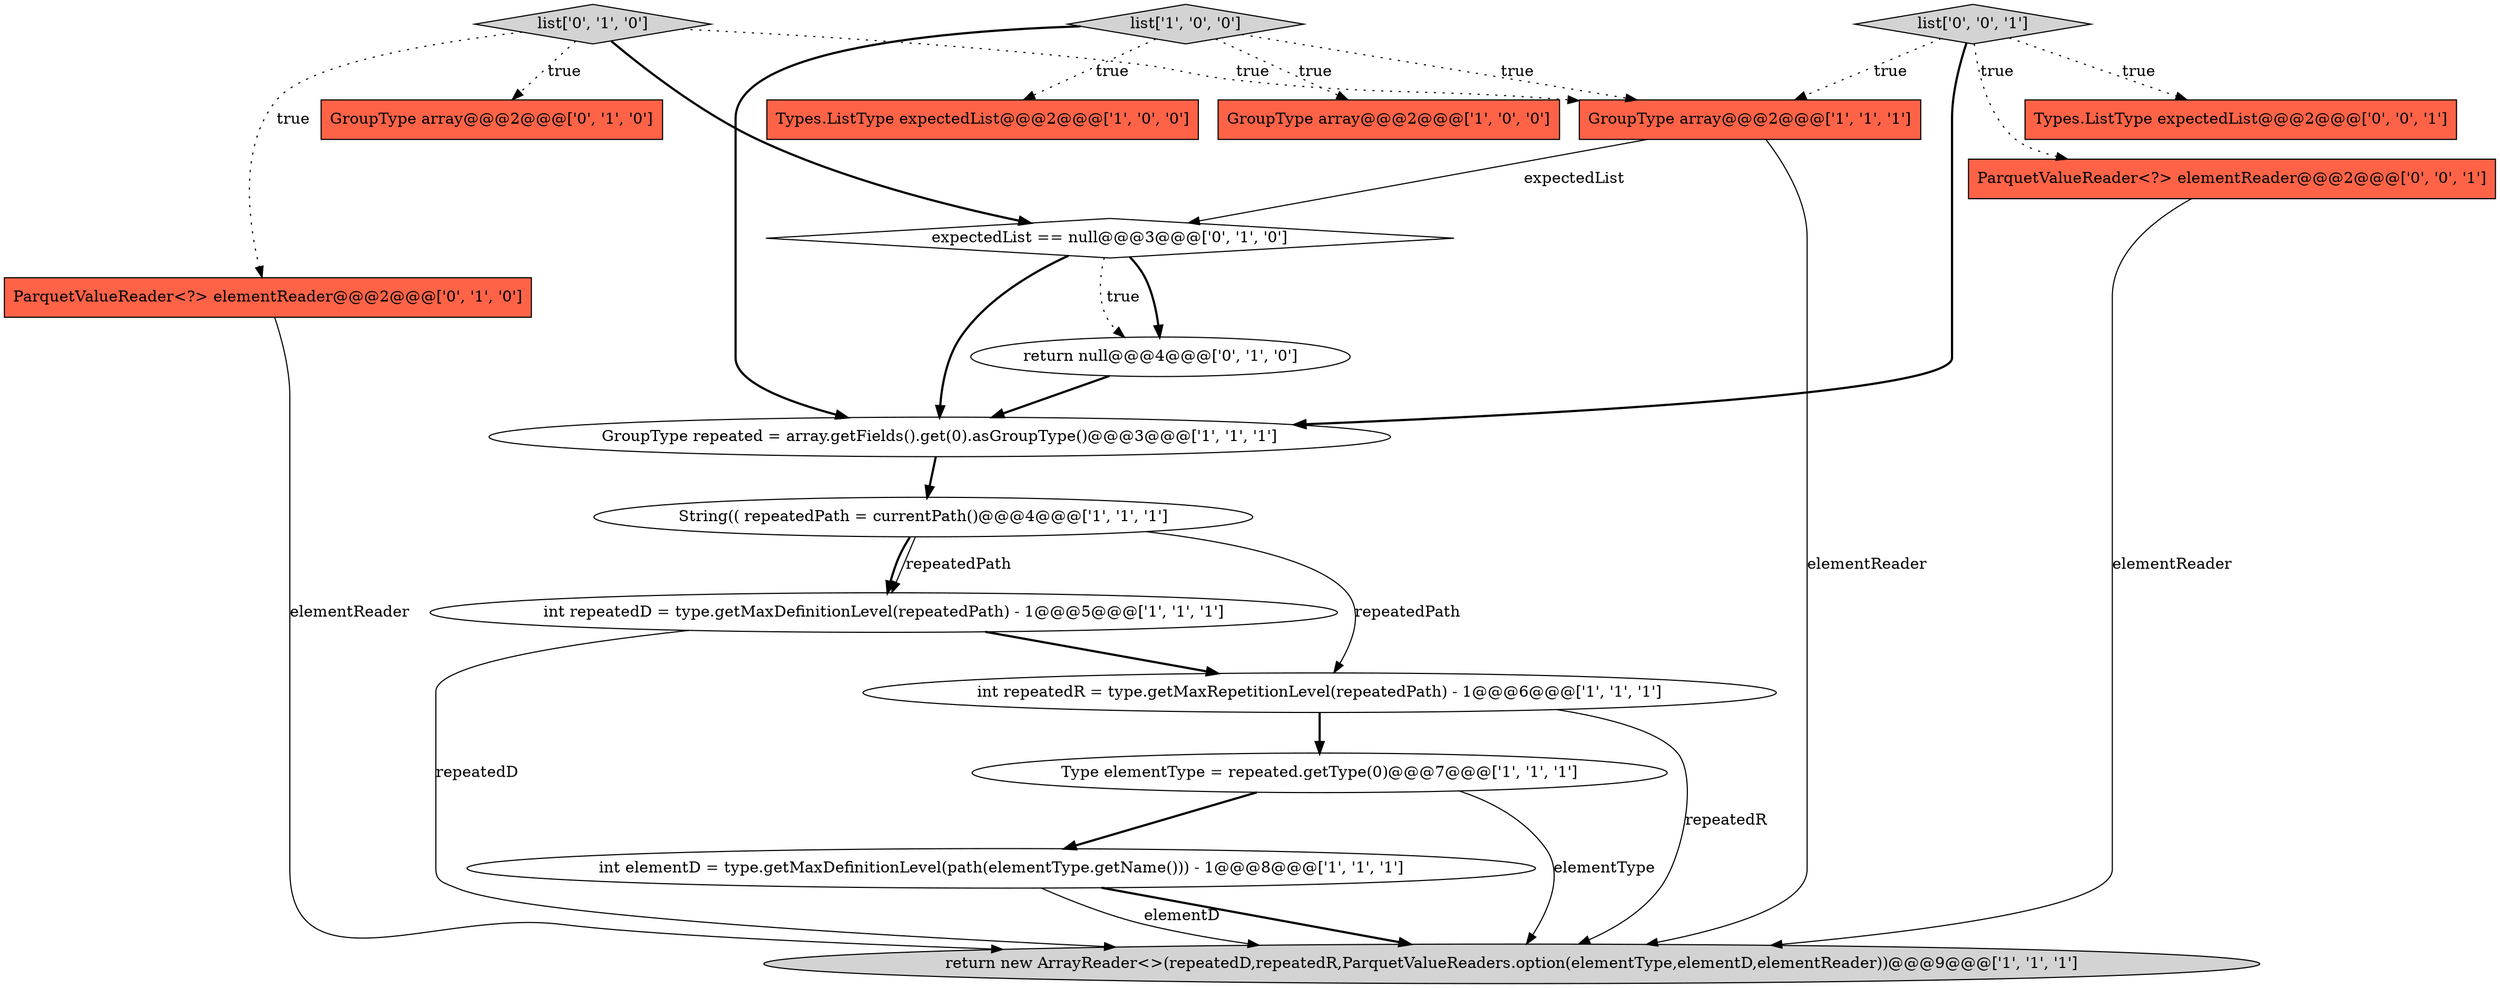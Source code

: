 digraph {
4 [style = filled, label = "int repeatedD = type.getMaxDefinitionLevel(repeatedPath) - 1@@@5@@@['1', '1', '1']", fillcolor = white, shape = ellipse image = "AAA0AAABBB1BBB"];
5 [style = filled, label = "Types.ListType expectedList@@@2@@@['1', '0', '0']", fillcolor = tomato, shape = box image = "AAA0AAABBB1BBB"];
8 [style = filled, label = "GroupType repeated = array.getFields().get(0).asGroupType()@@@3@@@['1', '1', '1']", fillcolor = white, shape = ellipse image = "AAA0AAABBB1BBB"];
1 [style = filled, label = "String(( repeatedPath = currentPath()@@@4@@@['1', '1', '1']", fillcolor = white, shape = ellipse image = "AAA0AAABBB1BBB"];
6 [style = filled, label = "GroupType array@@@2@@@['1', '0', '0']", fillcolor = tomato, shape = box image = "AAA0AAABBB1BBB"];
13 [style = filled, label = "expectedList == null@@@3@@@['0', '1', '0']", fillcolor = white, shape = diamond image = "AAA1AAABBB2BBB"];
15 [style = filled, label = "list['0', '1', '0']", fillcolor = lightgray, shape = diamond image = "AAA0AAABBB2BBB"];
16 [style = filled, label = "Types.ListType expectedList@@@2@@@['0', '0', '1']", fillcolor = tomato, shape = box image = "AAA0AAABBB3BBB"];
9 [style = filled, label = "int elementD = type.getMaxDefinitionLevel(path(elementType.getName())) - 1@@@8@@@['1', '1', '1']", fillcolor = white, shape = ellipse image = "AAA0AAABBB1BBB"];
3 [style = filled, label = "list['1', '0', '0']", fillcolor = lightgray, shape = diamond image = "AAA0AAABBB1BBB"];
10 [style = filled, label = "GroupType array@@@2@@@['1', '1', '1']", fillcolor = tomato, shape = box image = "AAA0AAABBB1BBB"];
12 [style = filled, label = "GroupType array@@@2@@@['0', '1', '0']", fillcolor = tomato, shape = box image = "AAA0AAABBB2BBB"];
18 [style = filled, label = "list['0', '0', '1']", fillcolor = lightgray, shape = diamond image = "AAA0AAABBB3BBB"];
14 [style = filled, label = "return null@@@4@@@['0', '1', '0']", fillcolor = white, shape = ellipse image = "AAA1AAABBB2BBB"];
17 [style = filled, label = "ParquetValueReader<?> elementReader@@@2@@@['0', '0', '1']", fillcolor = tomato, shape = box image = "AAA0AAABBB3BBB"];
11 [style = filled, label = "ParquetValueReader<?> elementReader@@@2@@@['0', '1', '0']", fillcolor = tomato, shape = box image = "AAA0AAABBB2BBB"];
0 [style = filled, label = "return new ArrayReader<>(repeatedD,repeatedR,ParquetValueReaders.option(elementType,elementD,elementReader))@@@9@@@['1', '1', '1']", fillcolor = lightgray, shape = ellipse image = "AAA0AAABBB1BBB"];
7 [style = filled, label = "int repeatedR = type.getMaxRepetitionLevel(repeatedPath) - 1@@@6@@@['1', '1', '1']", fillcolor = white, shape = ellipse image = "AAA0AAABBB1BBB"];
2 [style = filled, label = "Type elementType = repeated.getType(0)@@@7@@@['1', '1', '1']", fillcolor = white, shape = ellipse image = "AAA0AAABBB1BBB"];
4->7 [style = bold, label=""];
1->7 [style = solid, label="repeatedPath"];
11->0 [style = solid, label="elementReader"];
15->11 [style = dotted, label="true"];
2->0 [style = solid, label="elementType"];
9->0 [style = bold, label=""];
10->13 [style = solid, label="expectedList"];
17->0 [style = solid, label="elementReader"];
10->0 [style = solid, label="elementReader"];
15->10 [style = dotted, label="true"];
8->1 [style = bold, label=""];
18->16 [style = dotted, label="true"];
3->10 [style = dotted, label="true"];
4->0 [style = solid, label="repeatedD"];
2->9 [style = bold, label=""];
18->17 [style = dotted, label="true"];
3->6 [style = dotted, label="true"];
9->0 [style = solid, label="elementD"];
3->8 [style = bold, label=""];
15->13 [style = bold, label=""];
14->8 [style = bold, label=""];
1->4 [style = bold, label=""];
18->10 [style = dotted, label="true"];
13->8 [style = bold, label=""];
18->8 [style = bold, label=""];
13->14 [style = bold, label=""];
7->0 [style = solid, label="repeatedR"];
3->5 [style = dotted, label="true"];
13->14 [style = dotted, label="true"];
15->12 [style = dotted, label="true"];
1->4 [style = solid, label="repeatedPath"];
7->2 [style = bold, label=""];
}
